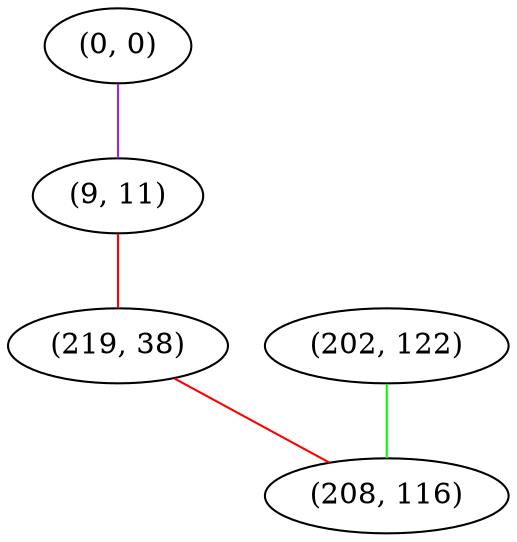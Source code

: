 graph "" {
"(0, 0)";
"(9, 11)";
"(202, 122)";
"(219, 38)";
"(208, 116)";
"(0, 0)" -- "(9, 11)"  [color=purple, key=0, weight=4];
"(9, 11)" -- "(219, 38)"  [color=red, key=0, weight=1];
"(202, 122)" -- "(208, 116)"  [color=green, key=0, weight=2];
"(219, 38)" -- "(208, 116)"  [color=red, key=0, weight=1];
}
